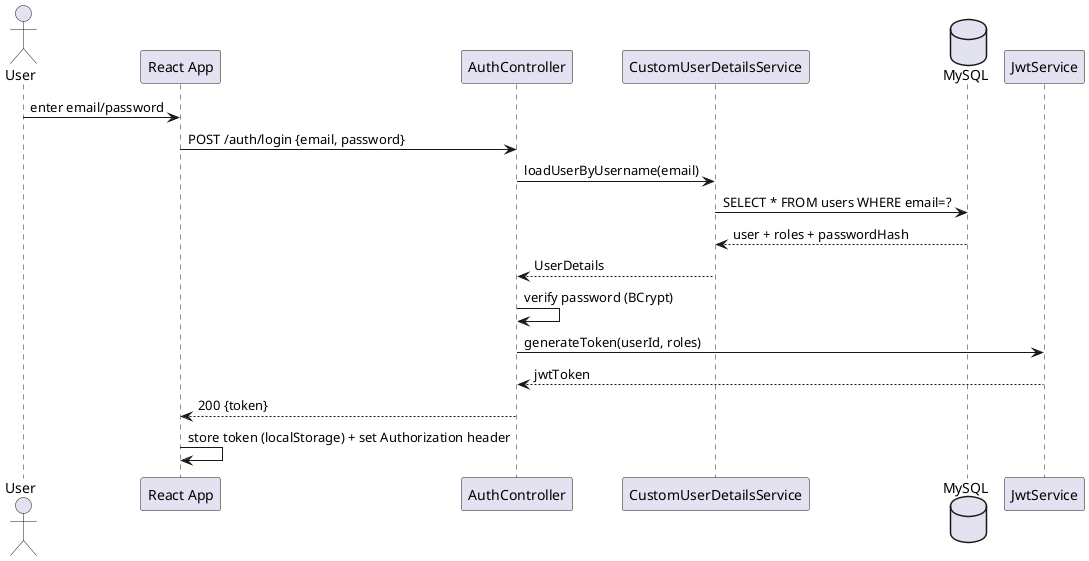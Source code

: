 @startuml
actor User as U
participant "React App" as FE
participant "AuthController" as AC
participant "CustomUserDetailsService" as Svc
database "MySQL" as DB
participant "JwtService" as JWT

U -> FE : enter email/password
FE -> AC : POST /auth/login {email, password}
AC -> Svc : loadUserByUsername(email)
Svc -> DB : SELECT * FROM users WHERE email=?
DB --> Svc : user + roles + passwordHash
Svc --> AC : UserDetails
AC -> AC : verify password (BCrypt)
AC -> JWT : generateToken(userId, roles)
JWT --> AC : jwtToken
AC --> FE : 200 {token}
FE -> FE : store token (localStorage) + set Authorization header
@enduml

